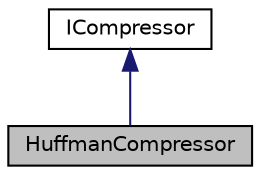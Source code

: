 digraph "HuffmanCompressor"
{
 // LATEX_PDF_SIZE
  edge [fontname="Helvetica",fontsize="10",labelfontname="Helvetica",labelfontsize="10"];
  node [fontname="Helvetica",fontsize="10",shape=record];
  Node1 [label="HuffmanCompressor",height=0.2,width=0.4,color="black", fillcolor="grey75", style="filled", fontcolor="black",tooltip="HuffmanCompressor is responsible for managing the compression and decompression process using Huffman..."];
  Node2 -> Node1 [dir="back",color="midnightblue",fontsize="10",style="solid",fontname="Helvetica"];
  Node2 [label="ICompressor",height=0.2,width=0.4,color="black", fillcolor="white", style="filled",URL="$classICompressor.html",tooltip="Abstract interface class for compression and decompression algorithms."];
}
